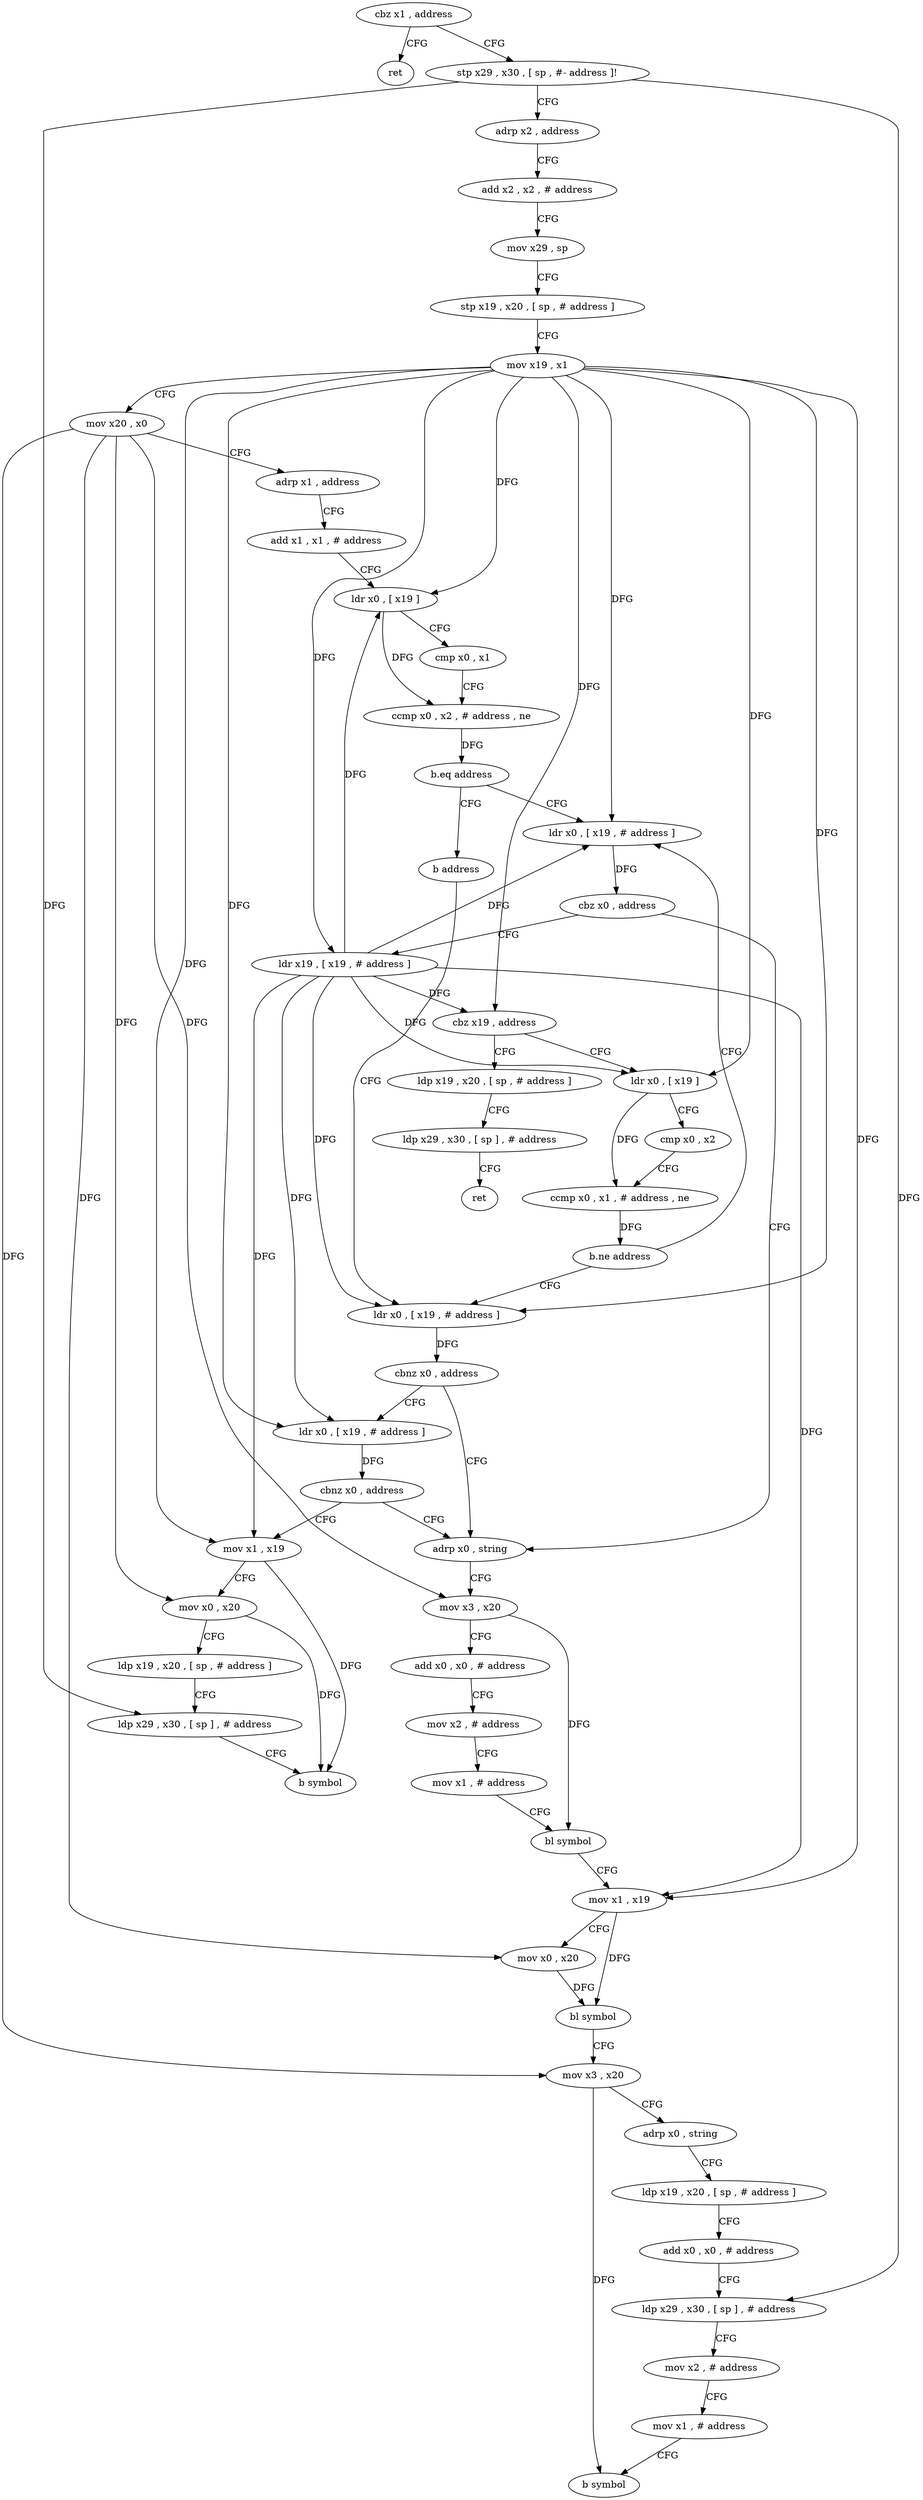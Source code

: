 digraph "func" {
"4218880" [label = "cbz x1 , address" ]
"4219100" [label = "ret" ]
"4218884" [label = "stp x29 , x30 , [ sp , #- address ]!" ]
"4218888" [label = "adrp x2 , address" ]
"4218892" [label = "add x2 , x2 , # address" ]
"4218896" [label = "mov x29 , sp" ]
"4218900" [label = "stp x19 , x20 , [ sp , # address ]" ]
"4218904" [label = "mov x19 , x1" ]
"4218908" [label = "mov x20 , x0" ]
"4218912" [label = "adrp x1 , address" ]
"4218916" [label = "add x1 , x1 , # address" ]
"4218920" [label = "ldr x0 , [ x19 ]" ]
"4218924" [label = "cmp x0 , x1" ]
"4218928" [label = "ccmp x0 , x2 , # address , ne" ]
"4218932" [label = "b.eq address" ]
"4218968" [label = "ldr x0 , [ x19 , # address ]" ]
"4218936" [label = "b address" ]
"4218972" [label = "cbz x0 , address" ]
"4218944" [label = "ldr x19 , [ x19 , # address ]" ]
"4218976" [label = "adrp x0 , string" ]
"4219048" [label = "ldr x0 , [ x19 , # address ]" ]
"4218948" [label = "cbz x19 , address" ]
"4219088" [label = "ldp x19 , x20 , [ sp , # address ]" ]
"4218952" [label = "ldr x0 , [ x19 ]" ]
"4218980" [label = "mov x3 , x20" ]
"4218984" [label = "add x0 , x0 , # address" ]
"4218988" [label = "mov x2 , # address" ]
"4218992" [label = "mov x1 , # address" ]
"4218996" [label = "bl symbol" ]
"4219000" [label = "mov x1 , x19" ]
"4219004" [label = "mov x0 , x20" ]
"4219008" [label = "bl symbol" ]
"4219012" [label = "mov x3 , x20" ]
"4219016" [label = "adrp x0 , string" ]
"4219020" [label = "ldp x19 , x20 , [ sp , # address ]" ]
"4219024" [label = "add x0 , x0 , # address" ]
"4219028" [label = "ldp x29 , x30 , [ sp ] , # address" ]
"4219032" [label = "mov x2 , # address" ]
"4219036" [label = "mov x1 , # address" ]
"4219040" [label = "b symbol" ]
"4219052" [label = "cbnz x0 , address" ]
"4219056" [label = "ldr x0 , [ x19 , # address ]" ]
"4219092" [label = "ldp x29 , x30 , [ sp ] , # address" ]
"4219096" [label = "ret" ]
"4218956" [label = "cmp x0 , x2" ]
"4218960" [label = "ccmp x0 , x1 , # address , ne" ]
"4218964" [label = "b.ne address" ]
"4219060" [label = "cbnz x0 , address" ]
"4219064" [label = "mov x1 , x19" ]
"4219068" [label = "mov x0 , x20" ]
"4219072" [label = "ldp x19 , x20 , [ sp , # address ]" ]
"4219076" [label = "ldp x29 , x30 , [ sp ] , # address" ]
"4219080" [label = "b symbol" ]
"4218880" -> "4219100" [ label = "CFG" ]
"4218880" -> "4218884" [ label = "CFG" ]
"4218884" -> "4218888" [ label = "CFG" ]
"4218884" -> "4219028" [ label = "DFG" ]
"4218884" -> "4219076" [ label = "DFG" ]
"4218888" -> "4218892" [ label = "CFG" ]
"4218892" -> "4218896" [ label = "CFG" ]
"4218896" -> "4218900" [ label = "CFG" ]
"4218900" -> "4218904" [ label = "CFG" ]
"4218904" -> "4218908" [ label = "CFG" ]
"4218904" -> "4218920" [ label = "DFG" ]
"4218904" -> "4218968" [ label = "DFG" ]
"4218904" -> "4218944" [ label = "DFG" ]
"4218904" -> "4218948" [ label = "DFG" ]
"4218904" -> "4219000" [ label = "DFG" ]
"4218904" -> "4219048" [ label = "DFG" ]
"4218904" -> "4218952" [ label = "DFG" ]
"4218904" -> "4219056" [ label = "DFG" ]
"4218904" -> "4219064" [ label = "DFG" ]
"4218908" -> "4218912" [ label = "CFG" ]
"4218908" -> "4218980" [ label = "DFG" ]
"4218908" -> "4219004" [ label = "DFG" ]
"4218908" -> "4219012" [ label = "DFG" ]
"4218908" -> "4219068" [ label = "DFG" ]
"4218912" -> "4218916" [ label = "CFG" ]
"4218916" -> "4218920" [ label = "CFG" ]
"4218920" -> "4218924" [ label = "CFG" ]
"4218920" -> "4218928" [ label = "DFG" ]
"4218924" -> "4218928" [ label = "CFG" ]
"4218928" -> "4218932" [ label = "DFG" ]
"4218932" -> "4218968" [ label = "CFG" ]
"4218932" -> "4218936" [ label = "CFG" ]
"4218968" -> "4218972" [ label = "DFG" ]
"4218936" -> "4219048" [ label = "CFG" ]
"4218972" -> "4218944" [ label = "CFG" ]
"4218972" -> "4218976" [ label = "CFG" ]
"4218944" -> "4218948" [ label = "DFG" ]
"4218944" -> "4218920" [ label = "DFG" ]
"4218944" -> "4218968" [ label = "DFG" ]
"4218944" -> "4219000" [ label = "DFG" ]
"4218944" -> "4219048" [ label = "DFG" ]
"4218944" -> "4218952" [ label = "DFG" ]
"4218944" -> "4219056" [ label = "DFG" ]
"4218944" -> "4219064" [ label = "DFG" ]
"4218976" -> "4218980" [ label = "CFG" ]
"4219048" -> "4219052" [ label = "DFG" ]
"4218948" -> "4219088" [ label = "CFG" ]
"4218948" -> "4218952" [ label = "CFG" ]
"4219088" -> "4219092" [ label = "CFG" ]
"4218952" -> "4218956" [ label = "CFG" ]
"4218952" -> "4218960" [ label = "DFG" ]
"4218980" -> "4218984" [ label = "CFG" ]
"4218980" -> "4218996" [ label = "DFG" ]
"4218984" -> "4218988" [ label = "CFG" ]
"4218988" -> "4218992" [ label = "CFG" ]
"4218992" -> "4218996" [ label = "CFG" ]
"4218996" -> "4219000" [ label = "CFG" ]
"4219000" -> "4219004" [ label = "CFG" ]
"4219000" -> "4219008" [ label = "DFG" ]
"4219004" -> "4219008" [ label = "DFG" ]
"4219008" -> "4219012" [ label = "CFG" ]
"4219012" -> "4219016" [ label = "CFG" ]
"4219012" -> "4219040" [ label = "DFG" ]
"4219016" -> "4219020" [ label = "CFG" ]
"4219020" -> "4219024" [ label = "CFG" ]
"4219024" -> "4219028" [ label = "CFG" ]
"4219028" -> "4219032" [ label = "CFG" ]
"4219032" -> "4219036" [ label = "CFG" ]
"4219036" -> "4219040" [ label = "CFG" ]
"4219052" -> "4218976" [ label = "CFG" ]
"4219052" -> "4219056" [ label = "CFG" ]
"4219056" -> "4219060" [ label = "DFG" ]
"4219092" -> "4219096" [ label = "CFG" ]
"4218956" -> "4218960" [ label = "CFG" ]
"4218960" -> "4218964" [ label = "DFG" ]
"4218964" -> "4219048" [ label = "CFG" ]
"4218964" -> "4218968" [ label = "CFG" ]
"4219060" -> "4218976" [ label = "CFG" ]
"4219060" -> "4219064" [ label = "CFG" ]
"4219064" -> "4219068" [ label = "CFG" ]
"4219064" -> "4219080" [ label = "DFG" ]
"4219068" -> "4219072" [ label = "CFG" ]
"4219068" -> "4219080" [ label = "DFG" ]
"4219072" -> "4219076" [ label = "CFG" ]
"4219076" -> "4219080" [ label = "CFG" ]
}
